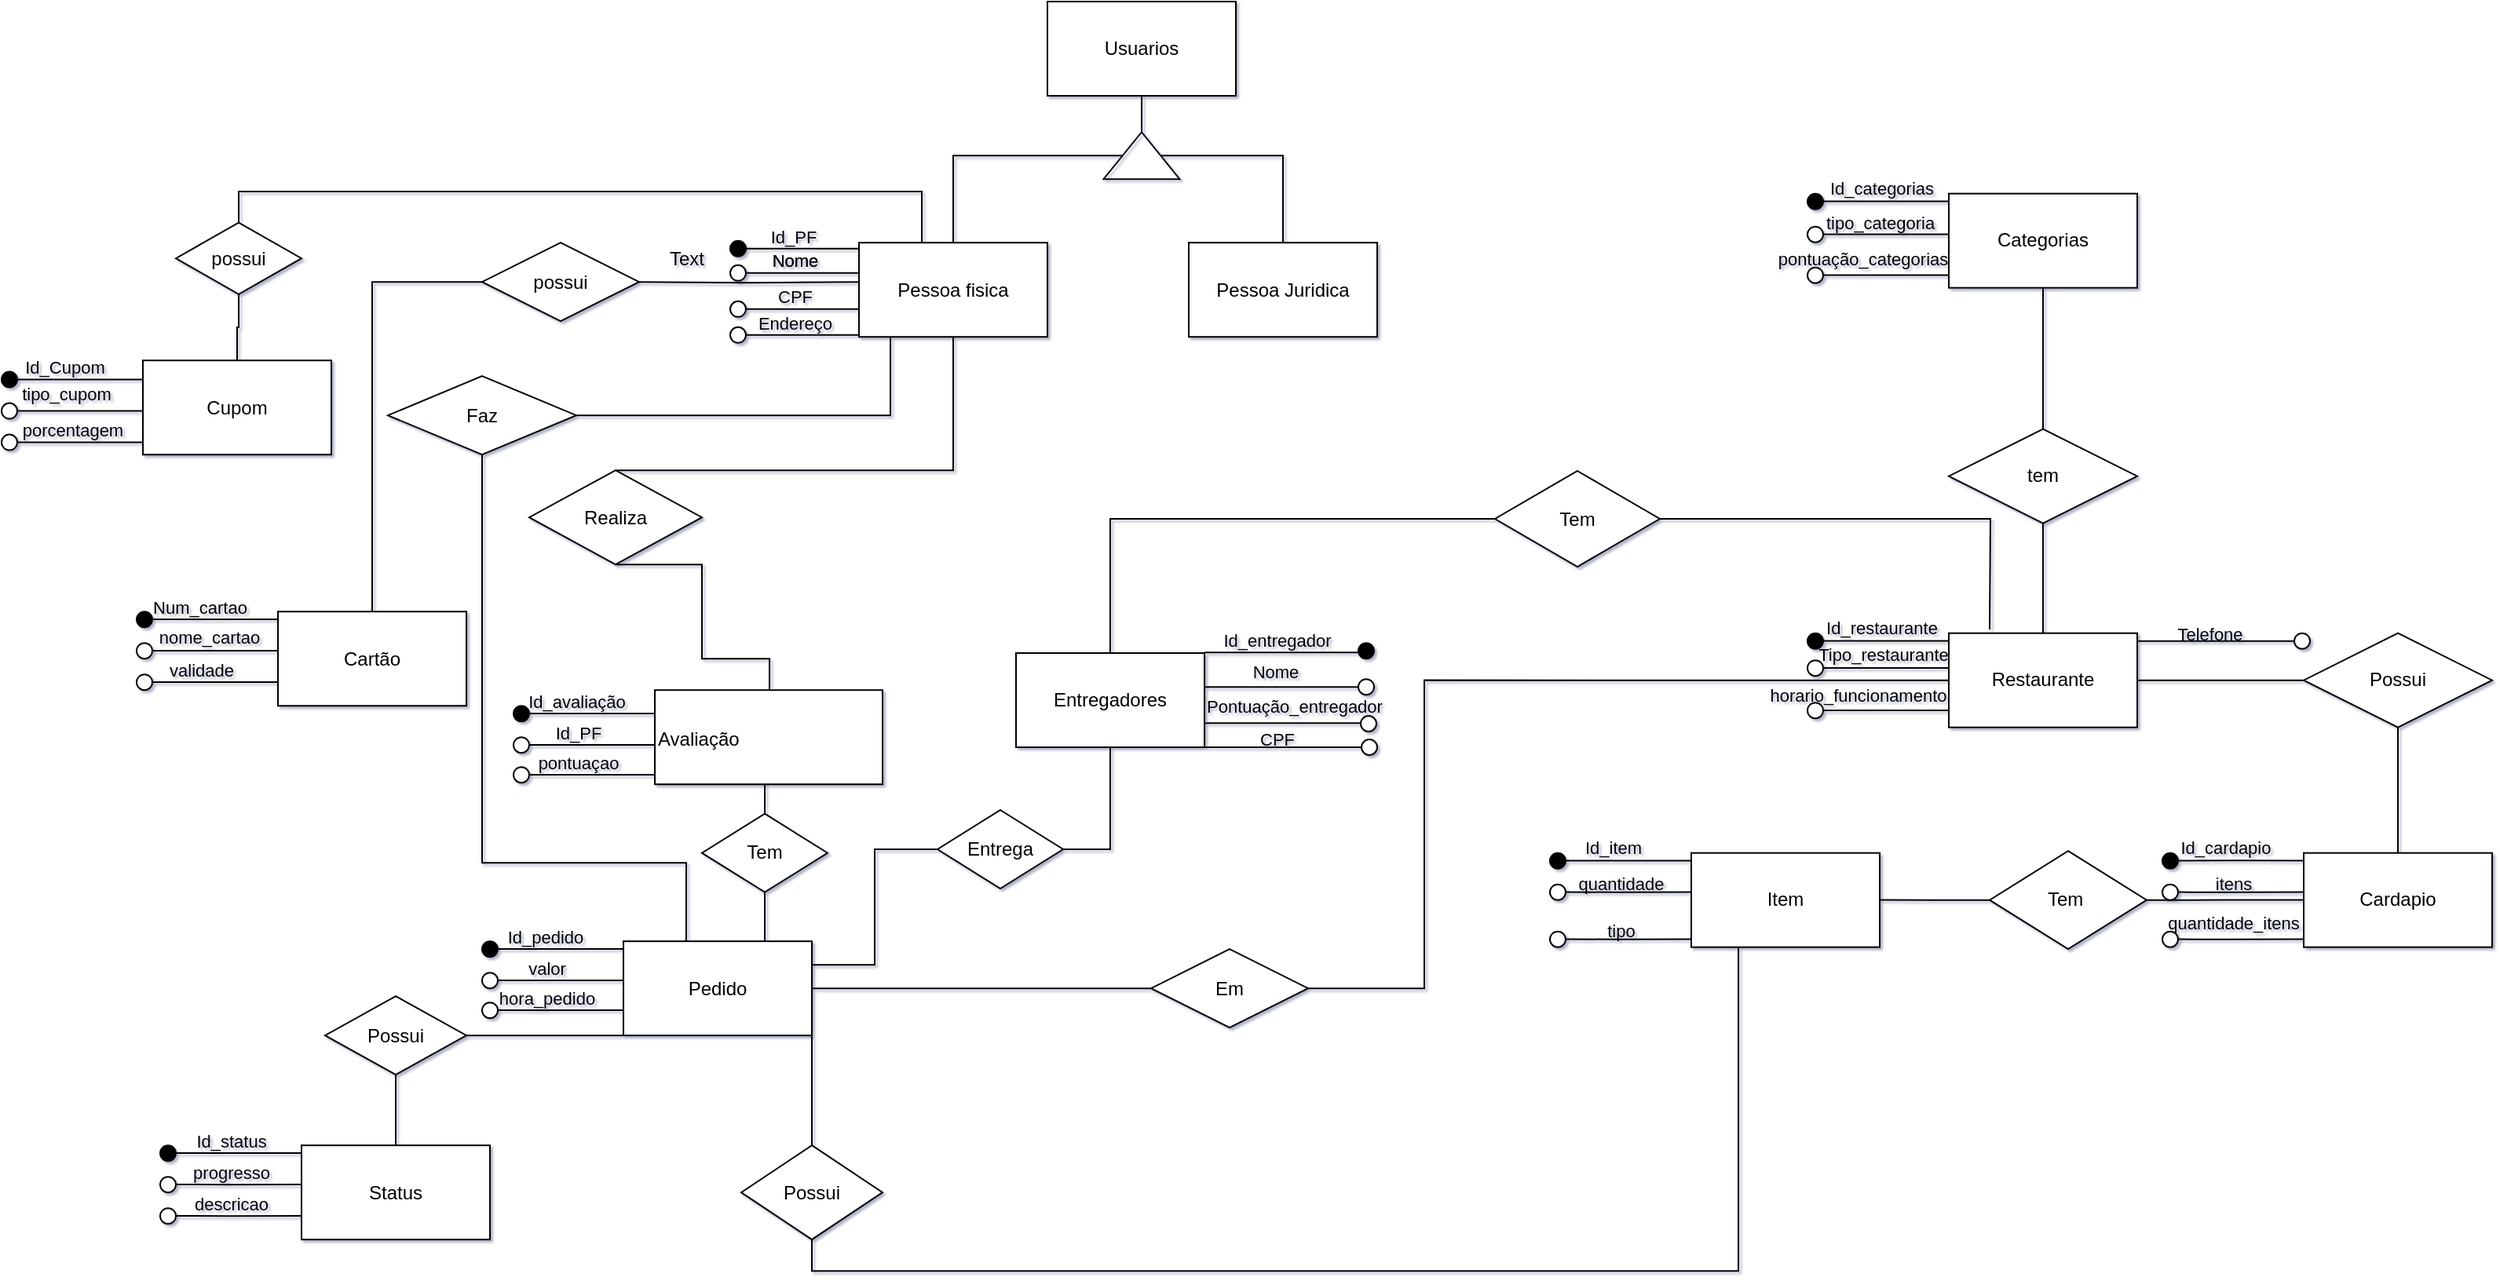 <mxfile version="15.5.9" type="github">
  <diagram id="ZOsYGTXaRWKMZSjGL1pl" name="Page-1">
    <mxGraphModel dx="1517" dy="411" grid="1" gridSize="10" guides="1" tooltips="1" connect="1" arrows="1" fold="1" page="1" pageScale="1" pageWidth="827" pageHeight="1169" math="0" shadow="1">
      <root>
        <mxCell id="0" />
        <mxCell id="1" parent="0" />
        <mxCell id="QmhnX_1U1qEKOb4TdhDl-2" style="edgeStyle=orthogonalEdgeStyle;rounded=0;orthogonalLoop=1;jettySize=auto;html=1;exitX=0.5;exitY=1;exitDx=0;exitDy=0;entryX=0.75;entryY=0;entryDx=0;entryDy=0;endArrow=none;endFill=0;" parent="1" source="yU-a4sMeyM81T8pN_S2K-34" target="yU-a4sMeyM81T8pN_S2K-37" edge="1">
          <mxGeometry relative="1" as="geometry">
            <Array as="points">
              <mxPoint x="-240" y="518.59" />
            </Array>
          </mxGeometry>
        </mxCell>
        <mxCell id="yU-a4sMeyM81T8pN_S2K-34" value="&lt;p style=&quot;line-height: 0&quot;&gt;Avaliação&lt;/p&gt;" style="rounded=0;whiteSpace=wrap;html=1;align=left;" parent="1" vertex="1">
          <mxGeometry x="-310" y="458.59" width="145" height="60" as="geometry" />
        </mxCell>
        <mxCell id="yU-a4sMeyM81T8pN_S2K-3" value="" style="edgeStyle=orthogonalEdgeStyle;rounded=0;orthogonalLoop=1;jettySize=auto;html=1;endArrow=none;endFill=0;" parent="1" source="yU-a4sMeyM81T8pN_S2K-1" target="yU-a4sMeyM81T8pN_S2K-2" edge="1">
          <mxGeometry relative="1" as="geometry" />
        </mxCell>
        <mxCell id="yU-a4sMeyM81T8pN_S2K-1" value="Categorias" style="rounded=0;whiteSpace=wrap;html=1;" parent="1" vertex="1">
          <mxGeometry x="514" y="142.34" width="120" height="60" as="geometry" />
        </mxCell>
        <mxCell id="yU-a4sMeyM81T8pN_S2K-7" value="" style="edgeStyle=orthogonalEdgeStyle;rounded=0;orthogonalLoop=1;jettySize=auto;html=1;endArrow=none;endFill=0;" parent="1" source="yU-a4sMeyM81T8pN_S2K-2" target="yU-a4sMeyM81T8pN_S2K-6" edge="1">
          <mxGeometry relative="1" as="geometry" />
        </mxCell>
        <mxCell id="yU-a4sMeyM81T8pN_S2K-2" value="tem" style="rhombus;whiteSpace=wrap;html=1;rounded=0;" parent="1" vertex="1">
          <mxGeometry x="514" y="292.34" width="120" height="60" as="geometry" />
        </mxCell>
        <mxCell id="yU-a4sMeyM81T8pN_S2K-9" value="" style="edgeStyle=orthogonalEdgeStyle;rounded=0;orthogonalLoop=1;jettySize=auto;html=1;endArrow=none;endFill=0;" parent="1" source="yU-a4sMeyM81T8pN_S2K-6" target="yU-a4sMeyM81T8pN_S2K-8" edge="1">
          <mxGeometry relative="1" as="geometry" />
        </mxCell>
        <mxCell id="yU-a4sMeyM81T8pN_S2K-6" value="Restaurante" style="whiteSpace=wrap;html=1;rounded=0;" parent="1" vertex="1">
          <mxGeometry x="514" y="422.34" width="120" height="60" as="geometry" />
        </mxCell>
        <mxCell id="yU-a4sMeyM81T8pN_S2K-11" value="" style="edgeStyle=orthogonalEdgeStyle;rounded=0;orthogonalLoop=1;jettySize=auto;html=1;endArrow=none;endFill=0;" parent="1" source="yU-a4sMeyM81T8pN_S2K-8" target="yU-a4sMeyM81T8pN_S2K-10" edge="1">
          <mxGeometry relative="1" as="geometry" />
        </mxCell>
        <mxCell id="yU-a4sMeyM81T8pN_S2K-8" value="Possui" style="rhombus;whiteSpace=wrap;html=1;rounded=0;" parent="1" vertex="1">
          <mxGeometry x="740" y="422.34" width="120" height="60" as="geometry" />
        </mxCell>
        <mxCell id="yU-a4sMeyM81T8pN_S2K-13" value="" style="edgeStyle=orthogonalEdgeStyle;rounded=0;orthogonalLoop=1;jettySize=auto;html=1;endArrow=none;endFill=0;" parent="1" source="yU-a4sMeyM81T8pN_S2K-10" target="yU-a4sMeyM81T8pN_S2K-12" edge="1">
          <mxGeometry relative="1" as="geometry" />
        </mxCell>
        <mxCell id="yU-a4sMeyM81T8pN_S2K-10" value="Cardapio" style="whiteSpace=wrap;html=1;rounded=0;" parent="1" vertex="1">
          <mxGeometry x="740" y="562.34" width="120" height="60" as="geometry" />
        </mxCell>
        <mxCell id="yU-a4sMeyM81T8pN_S2K-15" value="" style="edgeStyle=orthogonalEdgeStyle;rounded=0;orthogonalLoop=1;jettySize=auto;html=1;endArrow=none;endFill=0;" parent="1" source="yU-a4sMeyM81T8pN_S2K-12" target="yU-a4sMeyM81T8pN_S2K-14" edge="1">
          <mxGeometry relative="1" as="geometry" />
        </mxCell>
        <mxCell id="yU-a4sMeyM81T8pN_S2K-12" value="Tem&amp;nbsp;" style="rhombus;whiteSpace=wrap;html=1;rounded=0;" parent="1" vertex="1">
          <mxGeometry x="540" y="561.09" width="100" height="62.5" as="geometry" />
        </mxCell>
        <mxCell id="yU-a4sMeyM81T8pN_S2K-14" value="Item" style="whiteSpace=wrap;html=1;rounded=0;" parent="1" vertex="1">
          <mxGeometry x="350" y="562.34" width="120" height="60" as="geometry" />
        </mxCell>
        <mxCell id="yU-a4sMeyM81T8pN_S2K-25" value="" style="edgeStyle=orthogonalEdgeStyle;rounded=0;orthogonalLoop=1;jettySize=auto;html=1;endArrow=none;endFill=0;" parent="1" target="yU-a4sMeyM81T8pN_S2K-24" edge="1">
          <mxGeometry relative="1" as="geometry">
            <mxPoint x="-180" y="198.59" as="sourcePoint" />
          </mxGeometry>
        </mxCell>
        <mxCell id="yU-a4sMeyM81T8pN_S2K-29" value="" style="edgeStyle=orthogonalEdgeStyle;rounded=0;orthogonalLoop=1;jettySize=auto;html=1;endArrow=none;endFill=0;" parent="1" target="yU-a4sMeyM81T8pN_S2K-28" edge="1">
          <mxGeometry relative="1" as="geometry">
            <Array as="points">
              <mxPoint x="-160" y="238.59" />
              <mxPoint x="-160" y="238.59" />
            </Array>
            <mxPoint x="-160" y="228.59" as="sourcePoint" />
          </mxGeometry>
        </mxCell>
        <mxCell id="yU-a4sMeyM81T8pN_S2K-22" value="Usuarios" style="whiteSpace=wrap;html=1;rounded=0;" parent="1" vertex="1">
          <mxGeometry x="-60" y="20" width="120" height="60" as="geometry" />
        </mxCell>
        <mxCell id="yU-a4sMeyM81T8pN_S2K-27" value="" style="edgeStyle=orthogonalEdgeStyle;rounded=0;orthogonalLoop=1;jettySize=auto;html=1;endArrow=none;endFill=0;" parent="1" source="yU-a4sMeyM81T8pN_S2K-24" target="yU-a4sMeyM81T8pN_S2K-26" edge="1">
          <mxGeometry relative="1" as="geometry" />
        </mxCell>
        <mxCell id="yU-a4sMeyM81T8pN_S2K-24" value="possui" style="rhombus;whiteSpace=wrap;html=1;rounded=0;" parent="1" vertex="1">
          <mxGeometry x="-420" y="173.59" width="100" height="50" as="geometry" />
        </mxCell>
        <mxCell id="yU-a4sMeyM81T8pN_S2K-26" value="Cartão" style="whiteSpace=wrap;html=1;rounded=0;" parent="1" vertex="1">
          <mxGeometry x="-550" y="408.59" width="120" height="60" as="geometry" />
        </mxCell>
        <mxCell id="yU-a4sMeyM81T8pN_S2K-35" style="edgeStyle=orthogonalEdgeStyle;rounded=0;orthogonalLoop=1;jettySize=auto;html=1;exitX=0.5;exitY=1;exitDx=0;exitDy=0;endArrow=none;endFill=0;entryX=0.303;entryY=0.028;entryDx=0;entryDy=0;entryPerimeter=0;" parent="1" source="yU-a4sMeyM81T8pN_S2K-28" target="yU-a4sMeyM81T8pN_S2K-37" edge="1">
          <mxGeometry relative="1" as="geometry">
            <mxPoint x="-290" y="608.59" as="targetPoint" />
            <Array as="points">
              <mxPoint x="-420" y="448.59" />
              <mxPoint x="-420" y="568.59" />
              <mxPoint x="-290" y="568.59" />
              <mxPoint x="-290" y="620.59" />
            </Array>
          </mxGeometry>
        </mxCell>
        <mxCell id="yU-a4sMeyM81T8pN_S2K-28" value="Faz" style="rhombus;whiteSpace=wrap;html=1;rounded=0;" parent="1" vertex="1">
          <mxGeometry x="-480" y="258.59" width="120" height="50" as="geometry" />
        </mxCell>
        <mxCell id="QmhnX_1U1qEKOb4TdhDl-1" style="edgeStyle=orthogonalEdgeStyle;rounded=0;orthogonalLoop=1;jettySize=auto;html=1;exitX=0.5;exitY=1;exitDx=0;exitDy=0;endArrow=none;endFill=0;" parent="1" source="yU-a4sMeyM81T8pN_S2K-32" target="yU-a4sMeyM81T8pN_S2K-34" edge="1">
          <mxGeometry relative="1" as="geometry">
            <Array as="points">
              <mxPoint x="-280" y="378.59" />
              <mxPoint x="-280" y="438.59" />
              <mxPoint x="-237" y="438.59" />
            </Array>
          </mxGeometry>
        </mxCell>
        <mxCell id="dwsAfCPemQRK9mpVXTnd-3" style="edgeStyle=orthogonalEdgeStyle;rounded=0;orthogonalLoop=1;jettySize=auto;html=1;exitX=0.5;exitY=0;exitDx=0;exitDy=0;endArrow=none;endFill=0;" edge="1" parent="1" source="yU-a4sMeyM81T8pN_S2K-32" target="dwsAfCPemQRK9mpVXTnd-2">
          <mxGeometry relative="1" as="geometry">
            <Array as="points">
              <mxPoint x="-120" y="319" />
            </Array>
          </mxGeometry>
        </mxCell>
        <mxCell id="yU-a4sMeyM81T8pN_S2K-32" value="Realiza" style="rhombus;whiteSpace=wrap;html=1;rounded=0;" parent="1" vertex="1">
          <mxGeometry x="-390" y="318.59" width="110" height="60" as="geometry" />
        </mxCell>
        <mxCell id="yU-a4sMeyM81T8pN_S2K-39" value="" style="edgeStyle=orthogonalEdgeStyle;rounded=0;orthogonalLoop=1;jettySize=auto;html=1;endArrow=none;endFill=0;" parent="1" source="yU-a4sMeyM81T8pN_S2K-37" target="yU-a4sMeyM81T8pN_S2K-38" edge="1">
          <mxGeometry relative="1" as="geometry" />
        </mxCell>
        <mxCell id="yU-a4sMeyM81T8pN_S2K-42" value="" style="edgeStyle=orthogonalEdgeStyle;rounded=0;orthogonalLoop=1;jettySize=auto;html=1;endArrow=none;endFill=0;" parent="1" source="yU-a4sMeyM81T8pN_S2K-37" target="yU-a4sMeyM81T8pN_S2K-41" edge="1">
          <mxGeometry relative="1" as="geometry">
            <Array as="points">
              <mxPoint x="-350" y="678.59" />
              <mxPoint x="-350" y="678.59" />
            </Array>
          </mxGeometry>
        </mxCell>
        <mxCell id="yU-a4sMeyM81T8pN_S2K-47" style="edgeStyle=orthogonalEdgeStyle;rounded=0;orthogonalLoop=1;jettySize=auto;html=1;exitX=1;exitY=1;exitDx=0;exitDy=0;endArrow=none;endFill=0;" parent="1" source="yU-a4sMeyM81T8pN_S2K-37" edge="1" target="yU-a4sMeyM81T8pN_S2K-48">
          <mxGeometry relative="1" as="geometry">
            <mxPoint x="-210" y="740" as="targetPoint" />
          </mxGeometry>
        </mxCell>
        <mxCell id="yU-a4sMeyM81T8pN_S2K-37" value="Pedido" style="rounded=0;whiteSpace=wrap;html=1;align=center;" parent="1" vertex="1">
          <mxGeometry x="-330" y="618.59" width="120" height="60" as="geometry" />
        </mxCell>
        <mxCell id="dwsAfCPemQRK9mpVXTnd-5" style="edgeStyle=orthogonalEdgeStyle;rounded=0;orthogonalLoop=1;jettySize=auto;html=1;exitX=1;exitY=0.5;exitDx=0;exitDy=0;entryX=0;entryY=0.5;entryDx=0;entryDy=0;endArrow=none;endFill=0;" edge="1" parent="1" source="yU-a4sMeyM81T8pN_S2K-38" target="yU-a4sMeyM81T8pN_S2K-6">
          <mxGeometry relative="1" as="geometry">
            <Array as="points">
              <mxPoint x="180" y="649" />
              <mxPoint x="180" y="452" />
            </Array>
          </mxGeometry>
        </mxCell>
        <mxCell id="yU-a4sMeyM81T8pN_S2K-38" value="Em" style="rhombus;whiteSpace=wrap;html=1;rounded=0;" parent="1" vertex="1">
          <mxGeometry x="6" y="623.59" width="100" height="50" as="geometry" />
        </mxCell>
        <mxCell id="yU-a4sMeyM81T8pN_S2K-44" value="" style="edgeStyle=orthogonalEdgeStyle;rounded=0;orthogonalLoop=1;jettySize=auto;html=1;endArrow=none;endFill=0;" parent="1" source="yU-a4sMeyM81T8pN_S2K-41" target="yU-a4sMeyM81T8pN_S2K-43" edge="1">
          <mxGeometry relative="1" as="geometry" />
        </mxCell>
        <mxCell id="yU-a4sMeyM81T8pN_S2K-41" value="Possui" style="rhombus;whiteSpace=wrap;html=1;rounded=0;" parent="1" vertex="1">
          <mxGeometry x="-520" y="653.59" width="90" height="50" as="geometry" />
        </mxCell>
        <mxCell id="yU-a4sMeyM81T8pN_S2K-43" value="Status" style="rounded=0;whiteSpace=wrap;html=1;" parent="1" vertex="1">
          <mxGeometry x="-535" y="748.59" width="120" height="60" as="geometry" />
        </mxCell>
        <mxCell id="yU-a4sMeyM81T8pN_S2K-49" style="edgeStyle=orthogonalEdgeStyle;rounded=0;orthogonalLoop=1;jettySize=auto;html=1;exitX=0.5;exitY=1;exitDx=0;exitDy=0;entryX=0.25;entryY=1;entryDx=0;entryDy=0;endArrow=none;endFill=0;" parent="1" source="yU-a4sMeyM81T8pN_S2K-48" target="yU-a4sMeyM81T8pN_S2K-14" edge="1">
          <mxGeometry relative="1" as="geometry" />
        </mxCell>
        <mxCell id="yU-a4sMeyM81T8pN_S2K-48" value="Possui" style="rhombus;whiteSpace=wrap;html=1;align=center;" parent="1" vertex="1">
          <mxGeometry x="-255" y="748.59" width="90" height="60" as="geometry" />
        </mxCell>
        <mxCell id="IrhAmNefoeoScViRbf2u-1" value="" style="ellipse;whiteSpace=wrap;html=1;rounded=0;fillColor=#000000;" parent="1" vertex="1">
          <mxGeometry x="-640" y="408.59" width="10" height="10" as="geometry" />
        </mxCell>
        <mxCell id="IrhAmNefoeoScViRbf2u-3" value="" style="endArrow=none;html=1;rounded=0;" parent="1" edge="1">
          <mxGeometry width="50" height="50" relative="1" as="geometry">
            <mxPoint x="-630" y="413.53" as="sourcePoint" />
            <mxPoint x="-550" y="413.53" as="targetPoint" />
          </mxGeometry>
        </mxCell>
        <mxCell id="IrhAmNefoeoScViRbf2u-4" value="Num_cartao" style="edgeLabel;html=1;align=center;verticalAlign=middle;resizable=0;points=[];labelBackgroundColor=none;" parent="IrhAmNefoeoScViRbf2u-3" vertex="1" connectable="0">
          <mxGeometry x="-0.382" y="1" relative="1" as="geometry">
            <mxPoint x="5" y="-7" as="offset" />
          </mxGeometry>
        </mxCell>
        <mxCell id="IrhAmNefoeoScViRbf2u-5" value="" style="ellipse;whiteSpace=wrap;html=1;rounded=0;fillColor=#000000;" parent="1" vertex="1">
          <mxGeometry x="-625" y="748.59" width="10" height="10" as="geometry" />
        </mxCell>
        <mxCell id="IrhAmNefoeoScViRbf2u-6" value="" style="endArrow=none;html=1;rounded=0;" parent="1" edge="1">
          <mxGeometry width="50" height="50" relative="1" as="geometry">
            <mxPoint x="-615" y="753.53" as="sourcePoint" />
            <mxPoint x="-535" y="753.53" as="targetPoint" />
          </mxGeometry>
        </mxCell>
        <mxCell id="IrhAmNefoeoScViRbf2u-7" value="Id_status" style="edgeLabel;html=1;align=center;verticalAlign=middle;resizable=0;points=[];labelBackgroundColor=none;" parent="IrhAmNefoeoScViRbf2u-6" vertex="1" connectable="0">
          <mxGeometry x="-0.382" y="1" relative="1" as="geometry">
            <mxPoint x="10" y="-7" as="offset" />
          </mxGeometry>
        </mxCell>
        <mxCell id="IrhAmNefoeoScViRbf2u-9" value="" style="ellipse;whiteSpace=wrap;html=1;rounded=0;fillColor=#000000;" parent="1" vertex="1">
          <mxGeometry x="-420" y="618.59" width="10" height="10" as="geometry" />
        </mxCell>
        <mxCell id="IrhAmNefoeoScViRbf2u-10" value="" style="endArrow=none;html=1;rounded=0;" parent="1" edge="1">
          <mxGeometry width="50" height="50" relative="1" as="geometry">
            <mxPoint x="-410" y="623.53" as="sourcePoint" />
            <mxPoint x="-330" y="623.53" as="targetPoint" />
          </mxGeometry>
        </mxCell>
        <mxCell id="IrhAmNefoeoScViRbf2u-11" value="Id_pedido" style="edgeLabel;html=1;align=center;verticalAlign=middle;resizable=0;points=[];labelBackgroundColor=none;" parent="IrhAmNefoeoScViRbf2u-10" vertex="1" connectable="0">
          <mxGeometry x="-0.382" y="1" relative="1" as="geometry">
            <mxPoint x="5" y="-7" as="offset" />
          </mxGeometry>
        </mxCell>
        <mxCell id="IrhAmNefoeoScViRbf2u-15" value="" style="ellipse;whiteSpace=wrap;html=1;rounded=0;fillColor=#000000;" parent="1" vertex="1">
          <mxGeometry x="424" y="142.34" width="10" height="10" as="geometry" />
        </mxCell>
        <mxCell id="IrhAmNefoeoScViRbf2u-16" value="" style="endArrow=none;html=1;rounded=0;" parent="1" edge="1">
          <mxGeometry width="50" height="50" relative="1" as="geometry">
            <mxPoint x="434" y="147.28" as="sourcePoint" />
            <mxPoint x="514" y="147.28" as="targetPoint" />
          </mxGeometry>
        </mxCell>
        <mxCell id="IrhAmNefoeoScViRbf2u-17" value="Id_categorias" style="edgeLabel;html=1;align=center;verticalAlign=middle;resizable=0;points=[];labelBackgroundColor=none;" parent="IrhAmNefoeoScViRbf2u-16" vertex="1" connectable="0">
          <mxGeometry x="-0.382" y="1" relative="1" as="geometry">
            <mxPoint x="12" y="-8" as="offset" />
          </mxGeometry>
        </mxCell>
        <mxCell id="IrhAmNefoeoScViRbf2u-18" value="" style="ellipse;whiteSpace=wrap;html=1;rounded=0;fillColor=#000000;" parent="1" vertex="1">
          <mxGeometry x="260" y="562.34" width="10" height="10" as="geometry" />
        </mxCell>
        <mxCell id="IrhAmNefoeoScViRbf2u-19" value="" style="endArrow=none;html=1;rounded=0;" parent="1" edge="1">
          <mxGeometry width="50" height="50" relative="1" as="geometry">
            <mxPoint x="270" y="567.28" as="sourcePoint" />
            <mxPoint x="350" y="567.28" as="targetPoint" />
          </mxGeometry>
        </mxCell>
        <mxCell id="IrhAmNefoeoScViRbf2u-20" value="Id_item" style="edgeLabel;html=1;align=center;verticalAlign=middle;resizable=0;points=[];labelBackgroundColor=none;" parent="IrhAmNefoeoScViRbf2u-19" vertex="1" connectable="0">
          <mxGeometry x="-0.382" y="1" relative="1" as="geometry">
            <mxPoint x="5" y="-8" as="offset" />
          </mxGeometry>
        </mxCell>
        <mxCell id="IrhAmNefoeoScViRbf2u-21" value="" style="ellipse;whiteSpace=wrap;html=1;rounded=0;fillColor=#000000;" parent="1" vertex="1">
          <mxGeometry x="650" y="562.34" width="10" height="10" as="geometry" />
        </mxCell>
        <mxCell id="IrhAmNefoeoScViRbf2u-22" value="" style="endArrow=none;html=1;rounded=0;" parent="1" edge="1">
          <mxGeometry width="50" height="50" relative="1" as="geometry">
            <mxPoint x="660" y="567.28" as="sourcePoint" />
            <mxPoint x="740" y="567.28" as="targetPoint" />
            <Array as="points">
              <mxPoint x="700" y="567.09" />
            </Array>
          </mxGeometry>
        </mxCell>
        <mxCell id="IrhAmNefoeoScViRbf2u-23" value="Id_cardapio" style="edgeLabel;html=1;align=center;verticalAlign=middle;resizable=0;points=[];labelBackgroundColor=none;" parent="IrhAmNefoeoScViRbf2u-22" vertex="1" connectable="0">
          <mxGeometry x="-0.382" y="1" relative="1" as="geometry">
            <mxPoint x="5" y="-7" as="offset" />
          </mxGeometry>
        </mxCell>
        <mxCell id="IrhAmNefoeoScViRbf2u-24" value="" style="ellipse;whiteSpace=wrap;html=1;rounded=0;fillColor=#000000;" parent="1" vertex="1">
          <mxGeometry x="424" y="422.34" width="10" height="10" as="geometry" />
        </mxCell>
        <mxCell id="IrhAmNefoeoScViRbf2u-25" value="" style="endArrow=none;html=1;rounded=0;" parent="1" edge="1">
          <mxGeometry width="50" height="50" relative="1" as="geometry">
            <mxPoint x="434" y="427.28" as="sourcePoint" />
            <mxPoint x="514" y="427.28" as="targetPoint" />
            <Array as="points" />
          </mxGeometry>
        </mxCell>
        <mxCell id="IrhAmNefoeoScViRbf2u-26" value="Id_restaurante" style="edgeLabel;html=1;align=center;verticalAlign=middle;resizable=0;points=[];labelBackgroundColor=none;" parent="IrhAmNefoeoScViRbf2u-25" vertex="1" connectable="0">
          <mxGeometry x="-0.382" y="1" relative="1" as="geometry">
            <mxPoint x="12" y="-8" as="offset" />
          </mxGeometry>
        </mxCell>
        <mxCell id="IrhAmNefoeoScViRbf2u-31" value="" style="ellipse;whiteSpace=wrap;html=1;rounded=0;fillColor=#FFFFFF;" parent="1" vertex="1">
          <mxGeometry x="-625" y="768.59" width="10" height="10" as="geometry" />
        </mxCell>
        <mxCell id="IrhAmNefoeoScViRbf2u-32" value="" style="endArrow=none;html=1;rounded=0;" parent="1" edge="1">
          <mxGeometry width="50" height="50" relative="1" as="geometry">
            <mxPoint x="-615" y="773.53" as="sourcePoint" />
            <mxPoint x="-535" y="773.53" as="targetPoint" />
            <Array as="points">
              <mxPoint x="-580" y="773.59" />
            </Array>
          </mxGeometry>
        </mxCell>
        <mxCell id="IrhAmNefoeoScViRbf2u-33" value="progresso" style="edgeLabel;html=1;align=center;verticalAlign=middle;resizable=0;points=[];labelBackgroundColor=none;" parent="IrhAmNefoeoScViRbf2u-32" vertex="1" connectable="0">
          <mxGeometry x="-0.382" y="1" relative="1" as="geometry">
            <mxPoint x="10" y="-7" as="offset" />
          </mxGeometry>
        </mxCell>
        <mxCell id="IrhAmNefoeoScViRbf2u-34" value="" style="ellipse;whiteSpace=wrap;html=1;rounded=0;fillColor=#FFFFFF;" parent="1" vertex="1">
          <mxGeometry x="-625" y="788.59" width="10" height="10" as="geometry" />
        </mxCell>
        <mxCell id="IrhAmNefoeoScViRbf2u-35" value="" style="endArrow=none;html=1;rounded=0;" parent="1" edge="1">
          <mxGeometry width="50" height="50" relative="1" as="geometry">
            <mxPoint x="-615" y="793.53" as="sourcePoint" />
            <mxPoint x="-535" y="793.53" as="targetPoint" />
            <Array as="points">
              <mxPoint x="-580" y="793.59" />
            </Array>
          </mxGeometry>
        </mxCell>
        <mxCell id="IrhAmNefoeoScViRbf2u-36" value="descricao" style="edgeLabel;html=1;align=center;verticalAlign=middle;resizable=0;points=[];labelBackgroundColor=none;" parent="IrhAmNefoeoScViRbf2u-35" vertex="1" connectable="0">
          <mxGeometry x="-0.382" y="1" relative="1" as="geometry">
            <mxPoint x="10" y="-7" as="offset" />
          </mxGeometry>
        </mxCell>
        <mxCell id="IrhAmNefoeoScViRbf2u-37" value="" style="ellipse;whiteSpace=wrap;html=1;rounded=0;fillColor=#FFFFFF;" parent="1" vertex="1">
          <mxGeometry x="260" y="582.34" width="10" height="10" as="geometry" />
        </mxCell>
        <mxCell id="IrhAmNefoeoScViRbf2u-38" value="" style="endArrow=none;html=1;rounded=0;" parent="1" edge="1">
          <mxGeometry width="50" height="50" relative="1" as="geometry">
            <mxPoint x="270" y="587.28" as="sourcePoint" />
            <mxPoint x="350" y="587.28" as="targetPoint" />
            <Array as="points">
              <mxPoint x="305" y="587.34" />
            </Array>
          </mxGeometry>
        </mxCell>
        <mxCell id="IrhAmNefoeoScViRbf2u-39" value="quantidade" style="edgeLabel;html=1;align=center;verticalAlign=middle;resizable=0;points=[];labelBackgroundColor=none;" parent="IrhAmNefoeoScViRbf2u-38" vertex="1" connectable="0">
          <mxGeometry x="-0.382" y="1" relative="1" as="geometry">
            <mxPoint x="10" y="-5" as="offset" />
          </mxGeometry>
        </mxCell>
        <mxCell id="IrhAmNefoeoScViRbf2u-40" value="" style="ellipse;whiteSpace=wrap;html=1;rounded=0;fillColor=#FFFFFF;" parent="1" vertex="1">
          <mxGeometry x="260" y="612.34" width="10" height="10" as="geometry" />
        </mxCell>
        <mxCell id="IrhAmNefoeoScViRbf2u-41" value="" style="endArrow=none;html=1;rounded=0;" parent="1" edge="1">
          <mxGeometry width="50" height="50" relative="1" as="geometry">
            <mxPoint x="270" y="617.28" as="sourcePoint" />
            <mxPoint x="350" y="617.28" as="targetPoint" />
            <Array as="points">
              <mxPoint x="305" y="617.34" />
            </Array>
          </mxGeometry>
        </mxCell>
        <mxCell id="IrhAmNefoeoScViRbf2u-42" value="tipo" style="edgeLabel;html=1;align=center;verticalAlign=middle;resizable=0;points=[];labelBackgroundColor=none;" parent="IrhAmNefoeoScViRbf2u-41" vertex="1" connectable="0">
          <mxGeometry x="-0.382" y="1" relative="1" as="geometry">
            <mxPoint x="10" y="-5" as="offset" />
          </mxGeometry>
        </mxCell>
        <mxCell id="IrhAmNefoeoScViRbf2u-43" value="" style="ellipse;whiteSpace=wrap;html=1;rounded=0;fillColor=#FFFFFF;" parent="1" vertex="1">
          <mxGeometry x="650" y="582.34" width="10" height="10" as="geometry" />
        </mxCell>
        <mxCell id="IrhAmNefoeoScViRbf2u-44" value="" style="endArrow=none;html=1;rounded=0;" parent="1" edge="1">
          <mxGeometry width="50" height="50" relative="1" as="geometry">
            <mxPoint x="660" y="587.28" as="sourcePoint" />
            <mxPoint x="740" y="587.28" as="targetPoint" />
            <Array as="points">
              <mxPoint x="670" y="587.34" />
              <mxPoint x="695" y="587.34" />
            </Array>
          </mxGeometry>
        </mxCell>
        <mxCell id="IrhAmNefoeoScViRbf2u-45" value="itens" style="edgeLabel;html=1;align=center;verticalAlign=middle;resizable=0;points=[];labelBackgroundColor=none;" parent="IrhAmNefoeoScViRbf2u-44" vertex="1" connectable="0">
          <mxGeometry x="-0.382" y="1" relative="1" as="geometry">
            <mxPoint x="10" y="-5" as="offset" />
          </mxGeometry>
        </mxCell>
        <mxCell id="IrhAmNefoeoScViRbf2u-46" value="" style="ellipse;whiteSpace=wrap;html=1;rounded=0;fillColor=#FFFFFF;" parent="1" vertex="1">
          <mxGeometry x="650" y="612.34" width="10" height="10" as="geometry" />
        </mxCell>
        <mxCell id="IrhAmNefoeoScViRbf2u-47" value="" style="endArrow=none;html=1;rounded=0;" parent="1" edge="1">
          <mxGeometry width="50" height="50" relative="1" as="geometry">
            <mxPoint x="660" y="617.28" as="sourcePoint" />
            <mxPoint x="740" y="617.28" as="targetPoint" />
            <Array as="points">
              <mxPoint x="670" y="617.34" />
              <mxPoint x="680" y="617.34" />
              <mxPoint x="695" y="617.34" />
            </Array>
          </mxGeometry>
        </mxCell>
        <mxCell id="IrhAmNefoeoScViRbf2u-48" value="quantidade_itens" style="edgeLabel;html=1;align=center;verticalAlign=middle;resizable=0;points=[];labelBackgroundColor=none;" parent="IrhAmNefoeoScViRbf2u-47" vertex="1" connectable="0">
          <mxGeometry x="-0.382" y="1" relative="1" as="geometry">
            <mxPoint x="10" y="-10" as="offset" />
          </mxGeometry>
        </mxCell>
        <mxCell id="b9xJRUf1RVcOAnPKbmVs-10" value="" style="edgeStyle=orthogonalEdgeStyle;rounded=0;orthogonalLoop=1;jettySize=auto;html=1;endArrow=none;endFill=0;" parent="1" source="b9xJRUf1RVcOAnPKbmVs-3" target="b9xJRUf1RVcOAnPKbmVs-9" edge="1">
          <mxGeometry relative="1" as="geometry">
            <Array as="points">
              <mxPoint x="-20" y="560" />
            </Array>
          </mxGeometry>
        </mxCell>
        <mxCell id="b9xJRUf1RVcOAnPKbmVs-3" value="Entregadores" style="rounded=0;whiteSpace=wrap;html=1;" parent="1" vertex="1">
          <mxGeometry x="-80" y="435" width="120" height="60" as="geometry" />
        </mxCell>
        <mxCell id="dwsAfCPemQRK9mpVXTnd-6" style="edgeStyle=orthogonalEdgeStyle;rounded=0;orthogonalLoop=1;jettySize=auto;html=1;exitX=0;exitY=0.5;exitDx=0;exitDy=0;entryX=1;entryY=0.25;entryDx=0;entryDy=0;endArrow=none;endFill=0;" edge="1" parent="1" source="b9xJRUf1RVcOAnPKbmVs-9" target="yU-a4sMeyM81T8pN_S2K-37">
          <mxGeometry relative="1" as="geometry" />
        </mxCell>
        <mxCell id="b9xJRUf1RVcOAnPKbmVs-9" value="Entrega" style="rhombus;whiteSpace=wrap;html=1;rounded=0;" parent="1" vertex="1">
          <mxGeometry x="-130" y="535" width="80" height="50" as="geometry" />
        </mxCell>
        <mxCell id="b9xJRUf1RVcOAnPKbmVs-11" style="edgeStyle=orthogonalEdgeStyle;rounded=0;orthogonalLoop=1;jettySize=auto;html=1;exitX=0.5;exitY=1;exitDx=0;exitDy=0;endArrow=none;endFill=0;" parent="1" source="b9xJRUf1RVcOAnPKbmVs-9" target="b9xJRUf1RVcOAnPKbmVs-9" edge="1">
          <mxGeometry relative="1" as="geometry" />
        </mxCell>
        <mxCell id="b9xJRUf1RVcOAnPKbmVs-22" value="" style="edgeStyle=orthogonalEdgeStyle;rounded=0;orthogonalLoop=1;jettySize=auto;html=1;endArrow=none;endFill=0;" parent="1" source="b9xJRUf1RVcOAnPKbmVs-18" target="b9xJRUf1RVcOAnPKbmVs-21" edge="1">
          <mxGeometry relative="1" as="geometry" />
        </mxCell>
        <mxCell id="b9xJRUf1RVcOAnPKbmVs-18" value="Cupom" style="whiteSpace=wrap;html=1;rounded=0;" parent="1" vertex="1">
          <mxGeometry x="-636" y="248.595" width="120" height="60" as="geometry" />
        </mxCell>
        <mxCell id="dwsAfCPemQRK9mpVXTnd-14" style="edgeStyle=orthogonalEdgeStyle;rounded=0;orthogonalLoop=1;jettySize=auto;html=1;exitX=0.5;exitY=0;exitDx=0;exitDy=0;endArrow=none;endFill=0;" edge="1" parent="1" source="b9xJRUf1RVcOAnPKbmVs-21">
          <mxGeometry relative="1" as="geometry">
            <mxPoint x="-140" y="180" as="targetPoint" />
            <Array as="points">
              <mxPoint x="-575" y="141" />
              <mxPoint x="-140" y="141" />
            </Array>
          </mxGeometry>
        </mxCell>
        <mxCell id="b9xJRUf1RVcOAnPKbmVs-21" value="possui" style="rhombus;whiteSpace=wrap;html=1;rounded=0;" parent="1" vertex="1">
          <mxGeometry x="-615" y="160.78" width="80" height="45.63" as="geometry" />
        </mxCell>
        <mxCell id="b9xJRUf1RVcOAnPKbmVs-25" value="Tem" style="rhombus;whiteSpace=wrap;html=1;" parent="1" vertex="1">
          <mxGeometry x="-280" y="537.34" width="80" height="50" as="geometry" />
        </mxCell>
        <mxCell id="RSmTtIbRY1pTEMsp-v9p-1" value="" style="ellipse;whiteSpace=wrap;html=1;rounded=0;" parent="1" vertex="1">
          <mxGeometry x="-420" y="638.59" width="10" height="10" as="geometry" />
        </mxCell>
        <mxCell id="RSmTtIbRY1pTEMsp-v9p-2" value="" style="endArrow=none;html=1;rounded=0;" parent="1" edge="1">
          <mxGeometry width="50" height="50" relative="1" as="geometry">
            <mxPoint x="-410" y="643.53" as="sourcePoint" />
            <mxPoint x="-330" y="643.53" as="targetPoint" />
          </mxGeometry>
        </mxCell>
        <mxCell id="RSmTtIbRY1pTEMsp-v9p-3" value="valor" style="edgeLabel;html=1;align=center;verticalAlign=middle;resizable=0;points=[];labelBackgroundColor=none;" parent="RSmTtIbRY1pTEMsp-v9p-2" vertex="1" connectable="0">
          <mxGeometry x="-0.382" y="1" relative="1" as="geometry">
            <mxPoint x="6" y="-7" as="offset" />
          </mxGeometry>
        </mxCell>
        <mxCell id="RSmTtIbRY1pTEMsp-v9p-7" value="" style="ellipse;whiteSpace=wrap;html=1;rounded=0;" parent="1" vertex="1">
          <mxGeometry x="-420" y="657.59" width="10" height="10" as="geometry" />
        </mxCell>
        <mxCell id="RSmTtIbRY1pTEMsp-v9p-8" value="" style="endArrow=none;html=1;rounded=0;" parent="1" edge="1">
          <mxGeometry width="50" height="50" relative="1" as="geometry">
            <mxPoint x="-410" y="662.53" as="sourcePoint" />
            <mxPoint x="-330" y="662.53" as="targetPoint" />
          </mxGeometry>
        </mxCell>
        <mxCell id="RSmTtIbRY1pTEMsp-v9p-9" value="hora_pedido" style="edgeLabel;html=1;align=center;verticalAlign=middle;resizable=0;points=[];labelBackgroundColor=none;" parent="RSmTtIbRY1pTEMsp-v9p-8" vertex="1" connectable="0">
          <mxGeometry x="-0.382" y="1" relative="1" as="geometry">
            <mxPoint x="6" y="-7" as="offset" />
          </mxGeometry>
        </mxCell>
        <mxCell id="RSmTtIbRY1pTEMsp-v9p-10" value="" style="ellipse;whiteSpace=wrap;html=1;rounded=0;" parent="1" vertex="1">
          <mxGeometry x="-640" y="428.59" width="10" height="10" as="geometry" />
        </mxCell>
        <mxCell id="RSmTtIbRY1pTEMsp-v9p-11" value="" style="endArrow=none;html=1;rounded=0;" parent="1" edge="1">
          <mxGeometry width="50" height="50" relative="1" as="geometry">
            <mxPoint x="-630" y="433.53" as="sourcePoint" />
            <mxPoint x="-550" y="433.53" as="targetPoint" />
          </mxGeometry>
        </mxCell>
        <mxCell id="RSmTtIbRY1pTEMsp-v9p-12" value="nome_cartao" style="edgeLabel;html=1;align=center;verticalAlign=middle;resizable=0;points=[];labelBackgroundColor=none;" parent="RSmTtIbRY1pTEMsp-v9p-11" vertex="1" connectable="0">
          <mxGeometry x="-0.382" y="1" relative="1" as="geometry">
            <mxPoint x="11" y="-8" as="offset" />
          </mxGeometry>
        </mxCell>
        <mxCell id="RSmTtIbRY1pTEMsp-v9p-13" value="" style="ellipse;whiteSpace=wrap;html=1;rounded=0;" parent="1" vertex="1">
          <mxGeometry x="-640" y="448.59" width="10" height="10" as="geometry" />
        </mxCell>
        <mxCell id="RSmTtIbRY1pTEMsp-v9p-14" value="" style="endArrow=none;html=1;rounded=0;" parent="1" edge="1">
          <mxGeometry width="50" height="50" relative="1" as="geometry">
            <mxPoint x="-630" y="453.53" as="sourcePoint" />
            <mxPoint x="-550" y="453.53" as="targetPoint" />
          </mxGeometry>
        </mxCell>
        <mxCell id="RSmTtIbRY1pTEMsp-v9p-15" value="validade" style="edgeLabel;html=1;align=center;verticalAlign=middle;resizable=0;points=[];labelBackgroundColor=none;" parent="RSmTtIbRY1pTEMsp-v9p-14" vertex="1" connectable="0">
          <mxGeometry x="-0.382" y="1" relative="1" as="geometry">
            <mxPoint x="6" y="-7" as="offset" />
          </mxGeometry>
        </mxCell>
        <mxCell id="RSmTtIbRY1pTEMsp-v9p-22" value="" style="ellipse;whiteSpace=wrap;html=1;rounded=0;fillColor=#000000;" parent="1" vertex="1">
          <mxGeometry x="-726" y="255.78" width="10" height="10" as="geometry" />
        </mxCell>
        <mxCell id="RSmTtIbRY1pTEMsp-v9p-23" value="" style="endArrow=none;html=1;rounded=0;" parent="1" edge="1">
          <mxGeometry width="50" height="50" relative="1" as="geometry">
            <mxPoint x="-716" y="260.72" as="sourcePoint" />
            <mxPoint x="-636" y="260.72" as="targetPoint" />
          </mxGeometry>
        </mxCell>
        <mxCell id="RSmTtIbRY1pTEMsp-v9p-24" value="Id_Cupom" style="edgeLabel;html=1;align=center;verticalAlign=middle;resizable=0;points=[];labelBackgroundColor=none;" parent="RSmTtIbRY1pTEMsp-v9p-23" vertex="1" connectable="0">
          <mxGeometry x="-0.382" y="1" relative="1" as="geometry">
            <mxPoint x="5" y="-7" as="offset" />
          </mxGeometry>
        </mxCell>
        <mxCell id="RSmTtIbRY1pTEMsp-v9p-25" value="" style="ellipse;whiteSpace=wrap;html=1;rounded=0;" parent="1" vertex="1">
          <mxGeometry x="-726" y="275.78" width="10" height="10" as="geometry" />
        </mxCell>
        <mxCell id="RSmTtIbRY1pTEMsp-v9p-26" value="" style="endArrow=none;html=1;rounded=0;" parent="1" edge="1">
          <mxGeometry width="50" height="50" relative="1" as="geometry">
            <mxPoint x="-716" y="280.72" as="sourcePoint" />
            <mxPoint x="-636" y="280.72" as="targetPoint" />
          </mxGeometry>
        </mxCell>
        <mxCell id="RSmTtIbRY1pTEMsp-v9p-27" value="tipo_cupom" style="edgeLabel;html=1;align=center;verticalAlign=middle;resizable=0;points=[];labelBackgroundColor=none;" parent="RSmTtIbRY1pTEMsp-v9p-26" vertex="1" connectable="0">
          <mxGeometry x="-0.382" y="1" relative="1" as="geometry">
            <mxPoint x="6" y="-10" as="offset" />
          </mxGeometry>
        </mxCell>
        <mxCell id="RSmTtIbRY1pTEMsp-v9p-28" value="" style="ellipse;whiteSpace=wrap;html=1;rounded=0;" parent="1" vertex="1">
          <mxGeometry x="-726" y="295.78" width="10" height="10" as="geometry" />
        </mxCell>
        <mxCell id="RSmTtIbRY1pTEMsp-v9p-29" value="" style="endArrow=none;html=1;rounded=0;" parent="1" edge="1">
          <mxGeometry width="50" height="50" relative="1" as="geometry">
            <mxPoint x="-716" y="300.72" as="sourcePoint" />
            <mxPoint x="-636" y="300.72" as="targetPoint" />
          </mxGeometry>
        </mxCell>
        <mxCell id="RSmTtIbRY1pTEMsp-v9p-30" value="porcentagem" style="edgeLabel;html=1;align=center;verticalAlign=middle;resizable=0;points=[];labelBackgroundColor=none;" parent="RSmTtIbRY1pTEMsp-v9p-29" vertex="1" connectable="0">
          <mxGeometry x="-0.382" y="1" relative="1" as="geometry">
            <mxPoint x="10" y="-7" as="offset" />
          </mxGeometry>
        </mxCell>
        <mxCell id="tpqvVLc9ye1XpccJ62tb-2" value="" style="ellipse;whiteSpace=wrap;html=1;rounded=0;fillColor=#000000;" parent="1" vertex="1">
          <mxGeometry x="-400" y="468.59" width="10" height="10" as="geometry" />
        </mxCell>
        <mxCell id="tpqvVLc9ye1XpccJ62tb-3" value="" style="endArrow=none;html=1;rounded=0;" parent="1" edge="1">
          <mxGeometry width="50" height="50" relative="1" as="geometry">
            <mxPoint x="-390" y="473.53" as="sourcePoint" />
            <mxPoint x="-310" y="473.53" as="targetPoint" />
          </mxGeometry>
        </mxCell>
        <mxCell id="tpqvVLc9ye1XpccJ62tb-4" value="Id_avaliação" style="edgeLabel;html=1;align=center;verticalAlign=middle;resizable=0;points=[];labelBackgroundColor=none;" parent="tpqvVLc9ye1XpccJ62tb-3" vertex="1" connectable="0">
          <mxGeometry x="-0.382" y="1" relative="1" as="geometry">
            <mxPoint x="5" y="-7" as="offset" />
          </mxGeometry>
        </mxCell>
        <mxCell id="tpqvVLc9ye1XpccJ62tb-5" value="" style="ellipse;whiteSpace=wrap;html=1;rounded=0;" parent="1" vertex="1">
          <mxGeometry x="-400" y="488.59" width="10" height="10" as="geometry" />
        </mxCell>
        <mxCell id="tpqvVLc9ye1XpccJ62tb-6" value="" style="endArrow=none;html=1;rounded=0;" parent="1" edge="1">
          <mxGeometry width="50" height="50" relative="1" as="geometry">
            <mxPoint x="-390" y="493.53" as="sourcePoint" />
            <mxPoint x="-310" y="493.53" as="targetPoint" />
          </mxGeometry>
        </mxCell>
        <mxCell id="tpqvVLc9ye1XpccJ62tb-7" value="Id_PF" style="edgeLabel;html=1;align=center;verticalAlign=middle;resizable=0;points=[];labelBackgroundColor=none;" parent="tpqvVLc9ye1XpccJ62tb-6" vertex="1" connectable="0">
          <mxGeometry x="-0.382" y="1" relative="1" as="geometry">
            <mxPoint x="6" y="-7" as="offset" />
          </mxGeometry>
        </mxCell>
        <mxCell id="tpqvVLc9ye1XpccJ62tb-8" value="" style="ellipse;whiteSpace=wrap;html=1;rounded=0;" parent="1" vertex="1">
          <mxGeometry x="-400" y="507.59" width="10" height="10" as="geometry" />
        </mxCell>
        <mxCell id="tpqvVLc9ye1XpccJ62tb-9" value="" style="endArrow=none;html=1;rounded=0;" parent="1" edge="1">
          <mxGeometry width="50" height="50" relative="1" as="geometry">
            <mxPoint x="-390" y="512.53" as="sourcePoint" />
            <mxPoint x="-310" y="512.53" as="targetPoint" />
          </mxGeometry>
        </mxCell>
        <mxCell id="tpqvVLc9ye1XpccJ62tb-10" value="pontuaçao" style="edgeLabel;html=1;align=center;verticalAlign=middle;resizable=0;points=[];labelBackgroundColor=none;" parent="tpqvVLc9ye1XpccJ62tb-9" vertex="1" connectable="0">
          <mxGeometry x="-0.382" y="1" relative="1" as="geometry">
            <mxPoint x="6" y="-7" as="offset" />
          </mxGeometry>
        </mxCell>
        <mxCell id="tpqvVLc9ye1XpccJ62tb-13" value="" style="endArrow=none;html=1;rounded=0;" parent="1" edge="1">
          <mxGeometry width="50" height="50" relative="1" as="geometry">
            <mxPoint x="-252" y="192.84" as="sourcePoint" />
            <mxPoint x="-172" y="192.84" as="targetPoint" />
          </mxGeometry>
        </mxCell>
        <mxCell id="tpqvVLc9ye1XpccJ62tb-14" value="Nome" style="edgeLabel;html=1;align=center;verticalAlign=middle;resizable=0;points=[];labelBackgroundColor=none;" parent="tpqvVLc9ye1XpccJ62tb-13" vertex="1" connectable="0">
          <mxGeometry x="-0.382" y="1" relative="1" as="geometry">
            <mxPoint x="6" y="-7" as="offset" />
          </mxGeometry>
        </mxCell>
        <mxCell id="tpqvVLc9ye1XpccJ62tb-96" value="Nome" style="edgeLabel;html=1;align=center;verticalAlign=middle;resizable=0;points=[];labelBackgroundColor=none;" parent="tpqvVLc9ye1XpccJ62tb-13" vertex="1" connectable="0">
          <mxGeometry x="-0.382" y="1" relative="1" as="geometry">
            <mxPoint x="6" y="-7" as="offset" />
          </mxGeometry>
        </mxCell>
        <mxCell id="tpqvVLc9ye1XpccJ62tb-15" value="" style="ellipse;whiteSpace=wrap;html=1;rounded=0;" parent="1" vertex="1">
          <mxGeometry x="-262" y="210.9" width="10" height="10" as="geometry" />
        </mxCell>
        <mxCell id="tpqvVLc9ye1XpccJ62tb-16" value="" style="endArrow=none;html=1;rounded=0;" parent="1" edge="1">
          <mxGeometry width="50" height="50" relative="1" as="geometry">
            <mxPoint x="-252" y="215.84" as="sourcePoint" />
            <mxPoint x="-172" y="215.84" as="targetPoint" />
          </mxGeometry>
        </mxCell>
        <mxCell id="tpqvVLc9ye1XpccJ62tb-17" value="CPF" style="edgeLabel;html=1;align=center;verticalAlign=middle;resizable=0;points=[];labelBackgroundColor=none;" parent="tpqvVLc9ye1XpccJ62tb-16" vertex="1" connectable="0">
          <mxGeometry x="-0.382" y="1" relative="1" as="geometry">
            <mxPoint x="6" y="-7" as="offset" />
          </mxGeometry>
        </mxCell>
        <mxCell id="tpqvVLc9ye1XpccJ62tb-18" value="" style="ellipse;whiteSpace=wrap;html=1;rounded=0;" parent="1" vertex="1">
          <mxGeometry x="424" y="163.34" width="10" height="10" as="geometry" />
        </mxCell>
        <mxCell id="tpqvVLc9ye1XpccJ62tb-19" value="" style="endArrow=none;html=1;rounded=0;" parent="1" edge="1">
          <mxGeometry width="50" height="50" relative="1" as="geometry">
            <mxPoint x="434" y="168.28" as="sourcePoint" />
            <mxPoint x="514" y="168.28" as="targetPoint" />
          </mxGeometry>
        </mxCell>
        <mxCell id="tpqvVLc9ye1XpccJ62tb-20" value="tipo_categoria" style="edgeLabel;html=1;align=center;verticalAlign=middle;resizable=0;points=[];labelBackgroundColor=none;" parent="tpqvVLc9ye1XpccJ62tb-19" vertex="1" connectable="0">
          <mxGeometry x="-0.382" y="1" relative="1" as="geometry">
            <mxPoint x="11" y="-7" as="offset" />
          </mxGeometry>
        </mxCell>
        <mxCell id="tpqvVLc9ye1XpccJ62tb-21" value="" style="ellipse;whiteSpace=wrap;html=1;rounded=0;" parent="1" vertex="1">
          <mxGeometry x="424" y="189.34" width="10" height="10" as="geometry" />
        </mxCell>
        <mxCell id="tpqvVLc9ye1XpccJ62tb-22" value="" style="endArrow=none;html=1;rounded=0;" parent="1" edge="1">
          <mxGeometry width="50" height="50" relative="1" as="geometry">
            <mxPoint x="434" y="194.28" as="sourcePoint" />
            <mxPoint x="514" y="194.28" as="targetPoint" />
          </mxGeometry>
        </mxCell>
        <mxCell id="tpqvVLc9ye1XpccJ62tb-23" value="pontuação_categorias" style="edgeLabel;html=1;align=center;verticalAlign=middle;resizable=0;points=[];labelBackgroundColor=none;" parent="tpqvVLc9ye1XpccJ62tb-22" vertex="1" connectable="0">
          <mxGeometry x="-0.382" y="1" relative="1" as="geometry">
            <mxPoint y="-10" as="offset" />
          </mxGeometry>
        </mxCell>
        <mxCell id="tpqvVLc9ye1XpccJ62tb-24" value="" style="ellipse;whiteSpace=wrap;html=1;rounded=0;" parent="1" vertex="1">
          <mxGeometry x="424" y="439.59" width="10" height="10" as="geometry" />
        </mxCell>
        <mxCell id="tpqvVLc9ye1XpccJ62tb-25" value="" style="endArrow=none;html=1;rounded=0;" parent="1" edge="1">
          <mxGeometry width="50" height="50" relative="1" as="geometry">
            <mxPoint x="434" y="444.53" as="sourcePoint" />
            <mxPoint x="514" y="444.53" as="targetPoint" />
          </mxGeometry>
        </mxCell>
        <mxCell id="tpqvVLc9ye1XpccJ62tb-26" value="Tipo_restaurante" style="edgeLabel;html=1;align=center;verticalAlign=middle;resizable=0;points=[];labelBackgroundColor=none;" parent="tpqvVLc9ye1XpccJ62tb-25" vertex="1" connectable="0">
          <mxGeometry x="-0.382" y="1" relative="1" as="geometry">
            <mxPoint x="13" y="-8" as="offset" />
          </mxGeometry>
        </mxCell>
        <mxCell id="tpqvVLc9ye1XpccJ62tb-27" value="" style="ellipse;whiteSpace=wrap;html=1;rounded=0;" parent="1" vertex="1">
          <mxGeometry x="424" y="466.59" width="10" height="10" as="geometry" />
        </mxCell>
        <mxCell id="tpqvVLc9ye1XpccJ62tb-28" value="" style="endArrow=none;html=1;rounded=0;" parent="1" edge="1">
          <mxGeometry width="50" height="50" relative="1" as="geometry">
            <mxPoint x="434" y="471.53" as="sourcePoint" />
            <mxPoint x="514" y="471.53" as="targetPoint" />
          </mxGeometry>
        </mxCell>
        <mxCell id="tpqvVLc9ye1XpccJ62tb-29" value="horario_funcionamento" style="edgeLabel;html=1;align=center;verticalAlign=middle;resizable=0;points=[];labelBackgroundColor=none;" parent="tpqvVLc9ye1XpccJ62tb-28" vertex="1" connectable="0">
          <mxGeometry x="-0.382" y="1" relative="1" as="geometry">
            <mxPoint x="-3" y="-9" as="offset" />
          </mxGeometry>
        </mxCell>
        <mxCell id="tpqvVLc9ye1XpccJ62tb-30" value="" style="ellipse;whiteSpace=wrap;html=1;rounded=0;" parent="1" vertex="1">
          <mxGeometry x="-262" y="227.4" width="10" height="10" as="geometry" />
        </mxCell>
        <mxCell id="tpqvVLc9ye1XpccJ62tb-31" value="" style="endArrow=none;html=1;rounded=0;" parent="1" edge="1">
          <mxGeometry width="50" height="50" relative="1" as="geometry">
            <mxPoint x="-252" y="232.34" as="sourcePoint" />
            <mxPoint x="-172" y="232.34" as="targetPoint" />
          </mxGeometry>
        </mxCell>
        <mxCell id="tpqvVLc9ye1XpccJ62tb-32" value="Endereço" style="edgeLabel;html=1;align=center;verticalAlign=middle;resizable=0;points=[];labelBackgroundColor=none;" parent="tpqvVLc9ye1XpccJ62tb-31" vertex="1" connectable="0">
          <mxGeometry x="-0.382" y="1" relative="1" as="geometry">
            <mxPoint x="6" y="-7" as="offset" />
          </mxGeometry>
        </mxCell>
        <mxCell id="tpqvVLc9ye1XpccJ62tb-42" value="" style="endArrow=none;html=1;rounded=0;" parent="1" edge="1">
          <mxGeometry width="50" height="50" relative="1" as="geometry">
            <mxPoint x="40" y="479.6" as="sourcePoint" />
            <mxPoint x="140" y="479.6" as="targetPoint" />
          </mxGeometry>
        </mxCell>
        <mxCell id="tpqvVLc9ye1XpccJ62tb-43" value="" style="endArrow=none;html=1;rounded=0;" parent="1" edge="1">
          <mxGeometry width="50" height="50" relative="1" as="geometry">
            <mxPoint x="40.0" y="456.58" as="sourcePoint" />
            <mxPoint x="140.0" y="456.58" as="targetPoint" />
          </mxGeometry>
        </mxCell>
        <mxCell id="tpqvVLc9ye1XpccJ62tb-44" value="" style="endArrow=none;html=1;rounded=0;" parent="1" edge="1">
          <mxGeometry width="50" height="50" relative="1" as="geometry">
            <mxPoint x="40.0" y="434.58" as="sourcePoint" />
            <mxPoint x="140.0" y="434.58" as="targetPoint" />
          </mxGeometry>
        </mxCell>
        <mxCell id="tpqvVLc9ye1XpccJ62tb-45" value="" style="ellipse;whiteSpace=wrap;html=1;rounded=0;fillColor=#000000;" parent="1" vertex="1">
          <mxGeometry x="138" y="428.59" width="10" height="10" as="geometry" />
        </mxCell>
        <mxCell id="tpqvVLc9ye1XpccJ62tb-46" value="" style="ellipse;whiteSpace=wrap;html=1;rounded=0;" parent="1" vertex="1">
          <mxGeometry x="138" y="451.59" width="10" height="10" as="geometry" />
        </mxCell>
        <mxCell id="tpqvVLc9ye1XpccJ62tb-47" value="" style="ellipse;whiteSpace=wrap;html=1;rounded=0;" parent="1" vertex="1">
          <mxGeometry x="139.5" y="475" width="10" height="10" as="geometry" />
        </mxCell>
        <mxCell id="tpqvVLc9ye1XpccJ62tb-50" value="Id_entregador" style="edgeLabel;html=1;align=center;verticalAlign=middle;resizable=0;points=[];labelBackgroundColor=none;" parent="1" vertex="1" connectable="0">
          <mxGeometry x="86.001" y="427.0" as="geometry" />
        </mxCell>
        <mxCell id="tpqvVLc9ye1XpccJ62tb-51" value="Nome" style="edgeLabel;html=1;align=center;verticalAlign=middle;resizable=0;points=[];labelBackgroundColor=none;" parent="1" vertex="1" connectable="0">
          <mxGeometry x="85.001" y="447.0" as="geometry" />
        </mxCell>
        <mxCell id="tpqvVLc9ye1XpccJ62tb-52" value="Pontuação_entregador" style="edgeLabel;html=1;align=center;verticalAlign=middle;resizable=0;points=[];labelBackgroundColor=none;" parent="1" vertex="1" connectable="0">
          <mxGeometry x="97.001" y="469.0" as="geometry" />
        </mxCell>
        <mxCell id="tpqvVLc9ye1XpccJ62tb-55" value="" style="ellipse;whiteSpace=wrap;html=1;rounded=0;" parent="1" vertex="1">
          <mxGeometry x="140" y="490" width="10" height="10" as="geometry" />
        </mxCell>
        <mxCell id="tpqvVLc9ye1XpccJ62tb-57" value="CPF" style="edgeLabel;html=1;align=center;verticalAlign=middle;resizable=0;points=[];labelBackgroundColor=none;" parent="1" vertex="1" connectable="0">
          <mxGeometry x="86.001" y="490.0" as="geometry" />
        </mxCell>
        <mxCell id="tpqvVLc9ye1XpccJ62tb-61" value="" style="endArrow=none;html=1;rounded=0;" parent="1" edge="1">
          <mxGeometry width="50" height="50" relative="1" as="geometry">
            <mxPoint x="40.0" y="495.0" as="sourcePoint" />
            <mxPoint x="140.0" y="495.0" as="targetPoint" />
          </mxGeometry>
        </mxCell>
        <mxCell id="tpqvVLc9ye1XpccJ62tb-68" value="" style="ellipse;whiteSpace=wrap;html=1;rounded=0;" parent="1" vertex="1">
          <mxGeometry x="734" y="422.34" width="10" height="10" as="geometry" />
        </mxCell>
        <mxCell id="tpqvVLc9ye1XpccJ62tb-69" value="Telefone" style="edgeLabel;html=1;align=center;verticalAlign=middle;resizable=0;points=[];labelBackgroundColor=none;" parent="1" vertex="1" connectable="0">
          <mxGeometry x="680.001" y="422.34" as="geometry" />
        </mxCell>
        <mxCell id="tpqvVLc9ye1XpccJ62tb-70" value="" style="endArrow=none;html=1;rounded=0;" parent="1" edge="1">
          <mxGeometry width="50" height="50" relative="1" as="geometry">
            <mxPoint x="634.0" y="427.34" as="sourcePoint" />
            <mxPoint x="734.0" y="427.34" as="targetPoint" />
          </mxGeometry>
        </mxCell>
        <mxCell id="dwsAfCPemQRK9mpVXTnd-11" value="" style="edgeStyle=orthogonalEdgeStyle;rounded=0;orthogonalLoop=1;jettySize=auto;html=1;endArrow=none;endFill=0;" edge="1" parent="1" source="tpqvVLc9ye1XpccJ62tb-71" target="yU-a4sMeyM81T8pN_S2K-22">
          <mxGeometry relative="1" as="geometry" />
        </mxCell>
        <mxCell id="dwsAfCPemQRK9mpVXTnd-12" style="edgeStyle=orthogonalEdgeStyle;rounded=0;orthogonalLoop=1;jettySize=auto;html=1;exitX=0.5;exitY=1;exitDx=0;exitDy=0;entryX=0.5;entryY=0;entryDx=0;entryDy=0;endArrow=none;endFill=0;" edge="1" parent="1" source="tpqvVLc9ye1XpccJ62tb-71" target="dwsAfCPemQRK9mpVXTnd-10">
          <mxGeometry relative="1" as="geometry" />
        </mxCell>
        <mxCell id="dwsAfCPemQRK9mpVXTnd-13" style="edgeStyle=orthogonalEdgeStyle;rounded=0;orthogonalLoop=1;jettySize=auto;html=1;exitX=0.5;exitY=0;exitDx=0;exitDy=0;entryX=0.5;entryY=0;entryDx=0;entryDy=0;endArrow=none;endFill=0;" edge="1" parent="1" source="tpqvVLc9ye1XpccJ62tb-71" target="dwsAfCPemQRK9mpVXTnd-2">
          <mxGeometry relative="1" as="geometry" />
        </mxCell>
        <mxCell id="tpqvVLc9ye1XpccJ62tb-71" value="" style="triangle;whiteSpace=wrap;html=1;fillColor=none;rotation=-90;" parent="1" vertex="1">
          <mxGeometry x="-15" y="93.9" width="30" height="48.44" as="geometry" />
        </mxCell>
        <mxCell id="tpqvVLc9ye1XpccJ62tb-94" value="" style="ellipse;whiteSpace=wrap;html=1;rounded=0;fillColor=#000000;" parent="1" vertex="1">
          <mxGeometry x="-262" y="172.4" width="10" height="10" as="geometry" />
        </mxCell>
        <mxCell id="tpqvVLc9ye1XpccJ62tb-95" value="" style="ellipse;whiteSpace=wrap;html=1;rounded=0;" parent="1" vertex="1">
          <mxGeometry x="-262" y="187.9" width="10" height="10" as="geometry" />
        </mxCell>
        <mxCell id="tpqvVLc9ye1XpccJ62tb-97" value="" style="endArrow=none;html=1;rounded=0;" parent="1" edge="1">
          <mxGeometry width="50" height="50" relative="1" as="geometry">
            <mxPoint x="-252" y="177.34" as="sourcePoint" />
            <mxPoint x="-172" y="177.34" as="targetPoint" />
          </mxGeometry>
        </mxCell>
        <mxCell id="tpqvVLc9ye1XpccJ62tb-98" value="Id_PF" style="edgeLabel;html=1;align=center;verticalAlign=middle;resizable=0;points=[];labelBackgroundColor=none;" parent="tpqvVLc9ye1XpccJ62tb-97" vertex="1" connectable="0">
          <mxGeometry x="-0.382" y="1" relative="1" as="geometry">
            <mxPoint x="5" y="-7" as="offset" />
          </mxGeometry>
        </mxCell>
        <mxCell id="tpqvVLc9ye1XpccJ62tb-99" value="Text" style="text;html=1;align=center;verticalAlign=middle;resizable=0;points=[];autosize=1;strokeColor=none;fillColor=none;" parent="1" vertex="1">
          <mxGeometry x="-310" y="173.59" width="40" height="20" as="geometry" />
        </mxCell>
        <mxCell id="dwsAfCPemQRK9mpVXTnd-2" value="Pessoa fisica" style="whiteSpace=wrap;html=1;rounded=0;" vertex="1" parent="1">
          <mxGeometry x="-180" y="173.59" width="120" height="60" as="geometry" />
        </mxCell>
        <mxCell id="dwsAfCPemQRK9mpVXTnd-8" style="edgeStyle=orthogonalEdgeStyle;rounded=0;orthogonalLoop=1;jettySize=auto;html=1;exitX=0;exitY=0.5;exitDx=0;exitDy=0;endArrow=none;endFill=0;" edge="1" parent="1" source="dwsAfCPemQRK9mpVXTnd-7" target="b9xJRUf1RVcOAnPKbmVs-3">
          <mxGeometry relative="1" as="geometry" />
        </mxCell>
        <mxCell id="dwsAfCPemQRK9mpVXTnd-9" style="edgeStyle=orthogonalEdgeStyle;rounded=0;orthogonalLoop=1;jettySize=auto;html=1;exitX=1;exitY=0.5;exitDx=0;exitDy=0;endArrow=none;endFill=0;" edge="1" parent="1" source="dwsAfCPemQRK9mpVXTnd-7">
          <mxGeometry relative="1" as="geometry">
            <mxPoint x="540" y="420" as="targetPoint" />
          </mxGeometry>
        </mxCell>
        <mxCell id="dwsAfCPemQRK9mpVXTnd-7" value="Tem" style="rhombus;whiteSpace=wrap;html=1;" vertex="1" parent="1">
          <mxGeometry x="225" y="319" width="105" height="61" as="geometry" />
        </mxCell>
        <mxCell id="dwsAfCPemQRK9mpVXTnd-10" value="Pessoa Juridica" style="whiteSpace=wrap;html=1;rounded=0;" vertex="1" parent="1">
          <mxGeometry x="30" y="173.59" width="120" height="60" as="geometry" />
        </mxCell>
      </root>
    </mxGraphModel>
  </diagram>
</mxfile>
